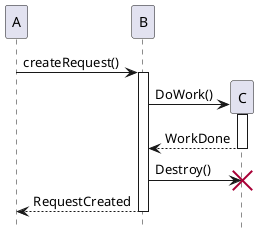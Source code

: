 @startuml
hide footbox
A -> B: createRequest()
activate B
create C
B -> C: DoWork()
activate C
C --> B: WorkDone
deactivate C
B -> C: Destroy()
destroy C
B --> A: RequestCreated
deactivate B
@enduml